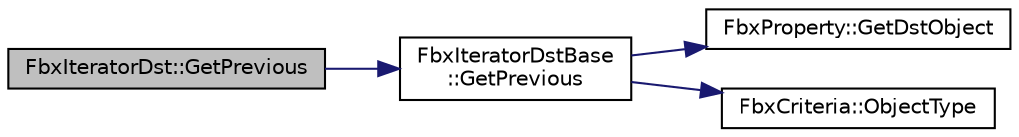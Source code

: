 digraph "FbxIteratorDst::GetPrevious"
{
  edge [fontname="Helvetica",fontsize="10",labelfontname="Helvetica",labelfontsize="10"];
  node [fontname="Helvetica",fontsize="10",shape=record];
  rankdir="LR";
  Node15 [label="FbxIteratorDst::GetPrevious",height=0.2,width=0.4,color="black", fillcolor="grey75", style="filled", fontcolor="black"];
  Node15 -> Node16 [color="midnightblue",fontsize="10",style="solid",fontname="Helvetica"];
  Node16 [label="FbxIteratorDstBase\l::GetPrevious",height=0.2,width=0.4,color="black", fillcolor="white", style="filled",URL="$class_fbx_iterator_dst_base.html#aa722d332048283c09ba3e690bfe52e14"];
  Node16 -> Node17 [color="midnightblue",fontsize="10",style="solid",fontname="Helvetica"];
  Node17 [label="FbxProperty::GetDstObject",height=0.2,width=0.4,color="black", fillcolor="white", style="filled",URL="$class_fbx_property.html#ace9e846d1442c106958d34a1364533e4"];
  Node16 -> Node18 [color="midnightblue",fontsize="10",style="solid",fontname="Helvetica"];
  Node18 [label="FbxCriteria::ObjectType",height=0.2,width=0.4,color="black", fillcolor="white", style="filled",URL="$class_fbx_criteria.html#a760d66022a8febcd3fd0c5fbbb534023"];
}
